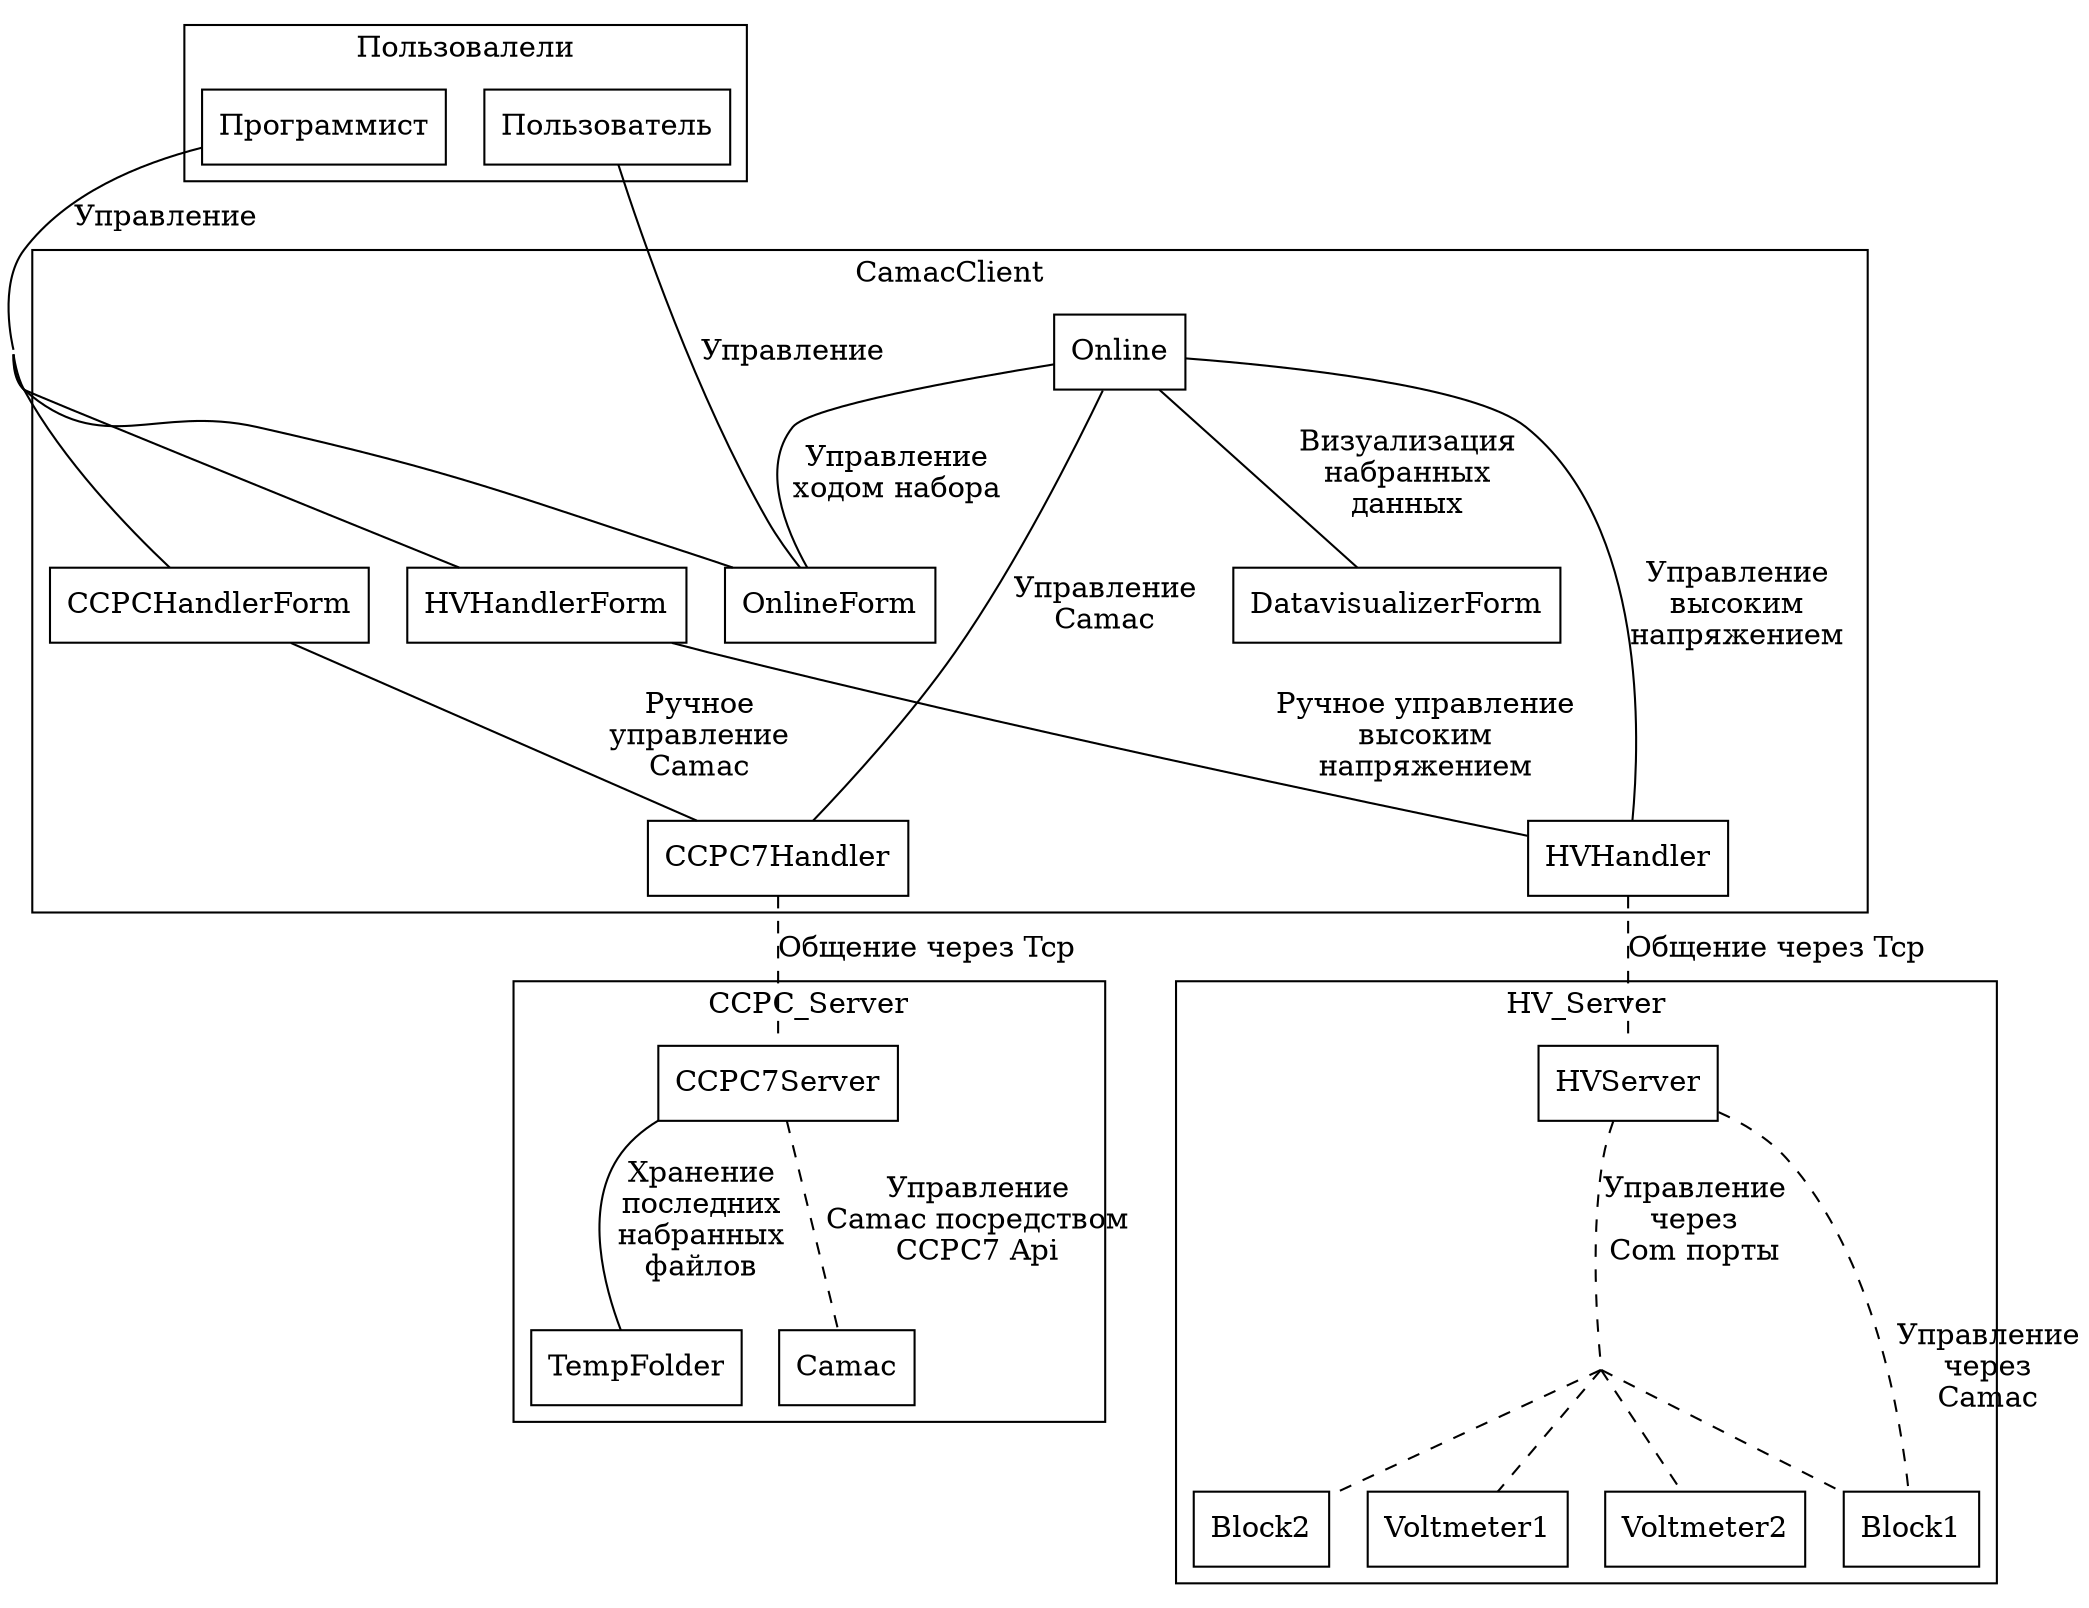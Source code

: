 graph Online
{
        //splines=polyline
        node [shape=box];
        //esep=20;

	

	subgraph cluster_0
	{
                label="Пользовалели";
                User[label="Пользователь"];
                Programmer[label="Программист"];
	}
	

	User -- OnlineForm[label="Управление"]

        "helpSplit"[width=0,height=0,style=invis,label=""];

        Programmer -- "helpSplit"[label="Управление"];

        "helpSplit" -- OnlineForm
        "helpSplit" -- HVHandlerForm
        "helpSplit" -- CCPCHandlerForm


	subgraph cluster_1
	{
		rankDir = "TB"
		label="CamacClient";

		OnlineForm;
		HVHandlerForm;
		CCPCHandlerForm;
		DatavisualizerForm;

		Online;

		CCPC7Handler;
		HVHandler;

		{rank=same OnlineForm HVHandlerForm CCPCHandlerForm DatavisualizerForm}
		{rank=same HVHandler CCPC7Handler}
		 
	} 
	Online -- OnlineForm[label="Управление\nходом набора"]
	Online -- DatavisualizerForm[label="Визуализация\nнабранных\nданных"];
	Online -- CCPC7Handler[label="Управление\nCamac"];
	Online -- HVHandler[label="Управление\nвысоким\nнапряжением"];
	HVHandlerForm -- HVHandler [label="Ручное управление\nвысоким\nнапряжением"];
	CCPCHandlerForm -- CCPC7Handler [label="Ручное\nуправление\nCamac"];
	
	CCPC7Handler -- CCPC7Server[label="Общение через Tcp", style="dashed"];
	
	subgraph cluster_2
	{
		label="CCPC_Server";
		CCPC7Server -- TempFolder[label="Хранение\nпоследних\nнабранных\nфайлов"];
		CCPC7Server -- Camac[label="Управление\nCamac посредством\nCCPC7 Api", style="dashed"];
	}

	HVHandler -- HVServer[label="Общение через Tcp", style="dashed"];

	subgraph cluster_3
	{
		label="HV_Server";

                "helpSplitHV"[width=0,height=0,style=invis,label=""];

                HVServer -- "helpSplitHV"[label="Управление\nчерез\nCom порты", style="dashed"];
		
                "helpSplitHV" --  Block1[style="dashed"];
                "helpSplitHV" -- Block2[style="dashed"];
                "helpSplitHV" -- Voltmeter1[style="dashed"];
                "helpSplitHV" -- Voltmeter2[style="dashed"];

                HVServer --  Block1[label="Управление\nчерез\nCamac", style="dashed"];

	}
}
